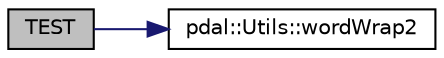 digraph "TEST"
{
  edge [fontname="Helvetica",fontsize="10",labelfontname="Helvetica",labelfontsize="10"];
  node [fontname="Helvetica",fontsize="10",shape=record];
  rankdir="LR";
  Node1 [label="TEST",height=0.2,width=0.4,color="black", fillcolor="grey75", style="filled", fontcolor="black"];
  Node1 -> Node2 [color="midnightblue",fontsize="10",style="solid",fontname="Helvetica"];
  Node2 [label="pdal::Utils::wordWrap2",height=0.2,width=0.4,color="black", fillcolor="white", style="filled",URL="$namespacepdal_1_1Utils.html#a93c849f4f0e3842f731be8c699ab57b9"];
}
